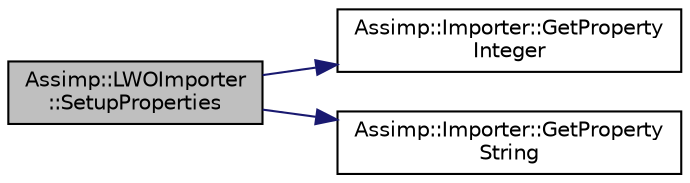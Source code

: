 digraph "Assimp::LWOImporter::SetupProperties"
{
  edge [fontname="Helvetica",fontsize="10",labelfontname="Helvetica",labelfontsize="10"];
  node [fontname="Helvetica",fontsize="10",shape=record];
  rankdir="LR";
  Node1 [label="Assimp::LWOImporter\l::SetupProperties",height=0.2,width=0.4,color="black", fillcolor="grey75", style="filled", fontcolor="black"];
  Node1 -> Node2 [color="midnightblue",fontsize="10",style="solid"];
  Node2 [label="Assimp::Importer::GetProperty\lInteger",height=0.2,width=0.4,color="black", fillcolor="white", style="filled",URL="$class_assimp_1_1_importer.html#afc34fe518a98c945ab8c29728cd8e5b8"];
  Node1 -> Node3 [color="midnightblue",fontsize="10",style="solid"];
  Node3 [label="Assimp::Importer::GetProperty\lString",height=0.2,width=0.4,color="black", fillcolor="white", style="filled",URL="$class_assimp_1_1_importer.html#aca134d367c7f7383c57776bf83c36bb0"];
}
